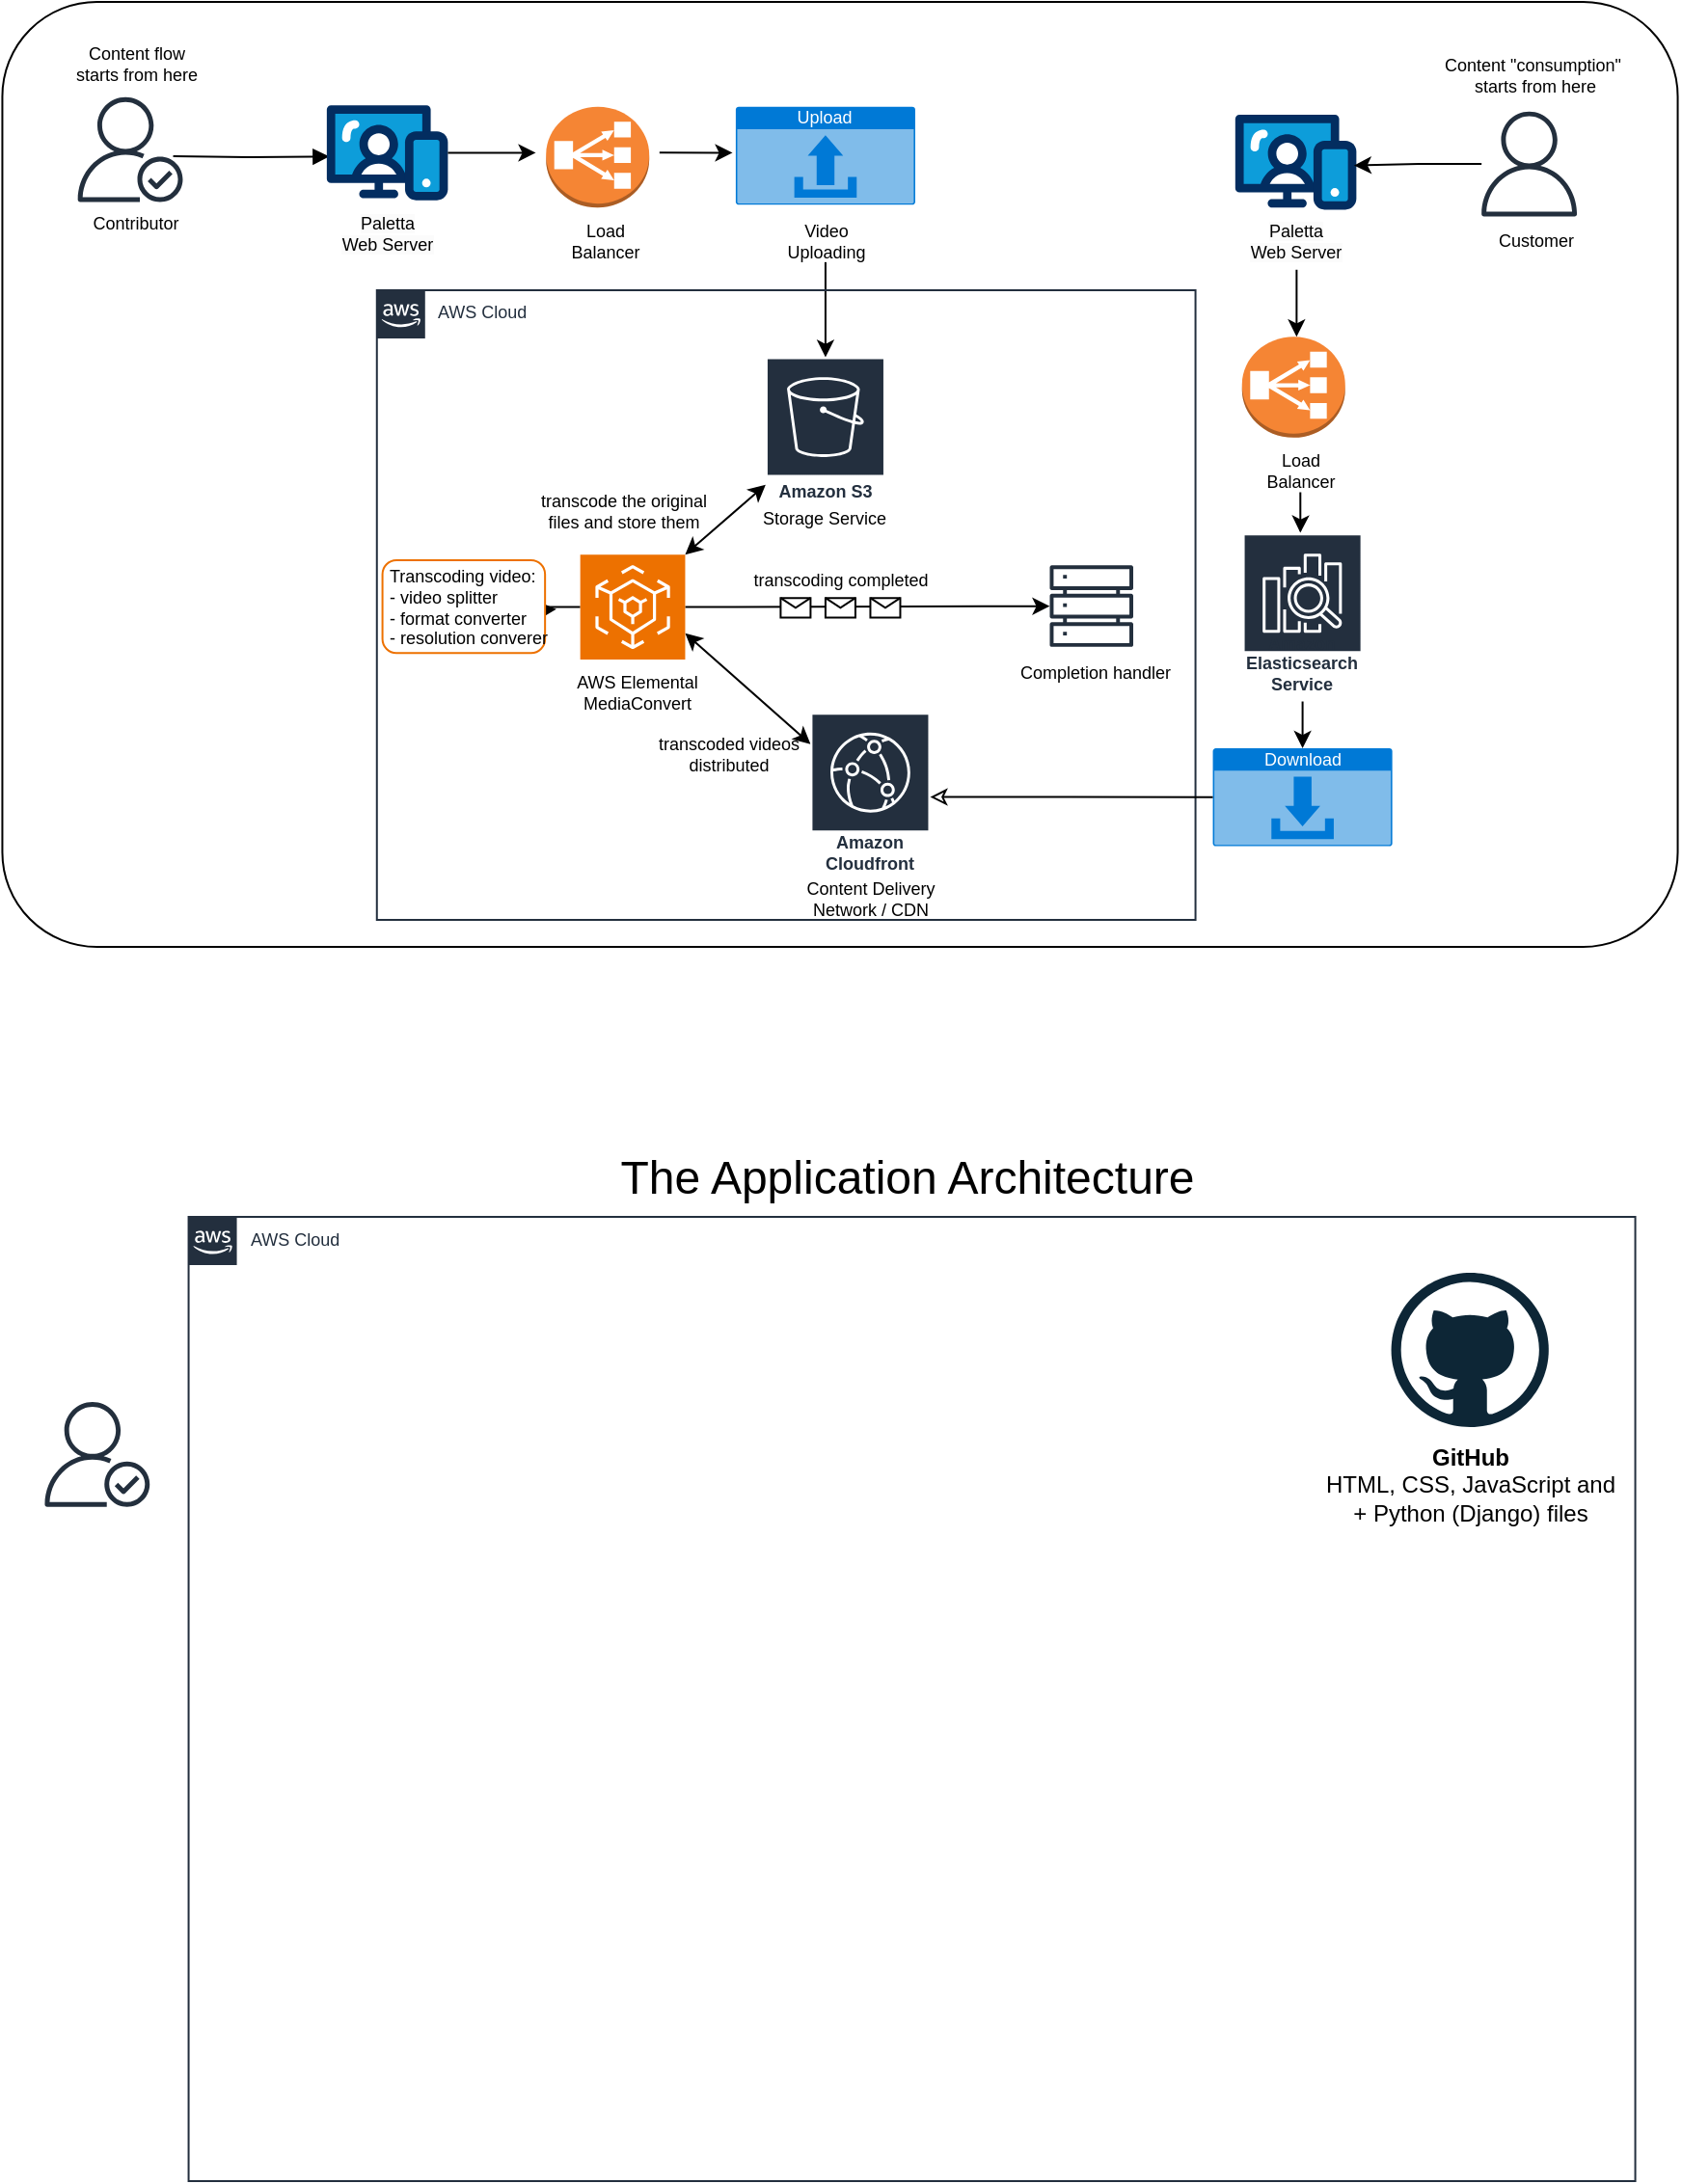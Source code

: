 <mxfile version="26.0.9">
  <diagram id="Ht1M8jgEwFfnCIfOTk4-" name="Page-1">
    <mxGraphModel dx="2398" dy="2291" grid="1" gridSize="10" guides="1" tooltips="1" connect="1" arrows="1" fold="1" page="1" pageScale="1" pageWidth="1169" pageHeight="827" math="0" shadow="0">
      <root>
        <mxCell id="0" />
        <mxCell id="1" parent="0" />
        <mxCell id="gfFQKMhCOLYtqx5cTsdk-39" value="" style="rounded=1;arcSize=10;fillColor=none;gradientColor=none;strokeWidth=1;movable=1;resizable=1;rotatable=1;deletable=1;editable=1;locked=0;connectable=1;" parent="1" vertex="1">
          <mxGeometry x="-432.78" y="-970" width="868.56" height="490" as="geometry" />
        </mxCell>
        <mxCell id="GLOCoCgIDdBbIThNCiWB-2" value="" style="sketch=0;outlineConnect=0;fontColor=#232F3E;gradientColor=none;fillColor=#232F3D;strokeColor=none;dashed=0;verticalLabelPosition=bottom;verticalAlign=top;align=center;html=1;fontSize=9;fontStyle=0;aspect=fixed;pointerEvents=1;shape=mxgraph.aws4.user;" parent="1" vertex="1">
          <mxGeometry x="331.61" y="-913.17" width="54.402" height="54.402" as="geometry" />
        </mxCell>
        <mxCell id="GLOCoCgIDdBbIThNCiWB-21" style="edgeStyle=orthogonalEdgeStyle;rounded=0;orthogonalLoop=1;jettySize=auto;html=1;exitX=0.5;exitY=1;exitDx=0;exitDy=0;fontSize=9;" parent="1" source="GLOCoCgIDdBbIThNCiWB-17" target="GLOCoCgIDdBbIThNCiWB-20" edge="1">
          <mxGeometry relative="1" as="geometry" />
        </mxCell>
        <mxCell id="GLOCoCgIDdBbIThNCiWB-32" value="" style="endArrow=classic;startArrow=classic;html=1;rounded=0;exitX=1;exitY=0;exitDx=0;exitDy=0;exitPerimeter=0;fontSize=9;" parent="1" source="gfFQKMhCOLYtqx5cTsdk-41" target="GLOCoCgIDdBbIThNCiWB-20" edge="1">
          <mxGeometry width="50" height="50" relative="1" as="geometry">
            <mxPoint x="-83.561" y="-679.048" as="sourcePoint" />
            <mxPoint x="-91.313" y="-720.411" as="targetPoint" />
          </mxGeometry>
        </mxCell>
        <mxCell id="GLOCoCgIDdBbIThNCiWB-35" value="Customer" style="text;html=1;align=center;verticalAlign=middle;whiteSpace=wrap;rounded=0;fontSize=9;" parent="1" vertex="1">
          <mxGeometry x="338.588" y="-856.567" width="46.515" height="21.77" as="geometry" />
        </mxCell>
        <mxCell id="GLOCoCgIDdBbIThNCiWB-36" value="Content &quot;consumption&quot;&amp;nbsp;&lt;div&gt;starts from here&lt;/div&gt;" style="text;html=1;align=center;verticalAlign=middle;whiteSpace=wrap;rounded=0;fontSize=9;" parent="1" vertex="1">
          <mxGeometry x="299.05" y="-942.923" width="125.59" height="21.77" as="geometry" />
        </mxCell>
        <mxCell id="GLOCoCgIDdBbIThNCiWB-51" value="" style="endArrow=classic;startArrow=classic;html=1;rounded=0;exitX=1;exitY=0.75;exitDx=0;exitDy=0;exitPerimeter=0;startFill=1;fontSize=9;" parent="1" source="gfFQKMhCOLYtqx5cTsdk-41" target="GLOCoCgIDdBbIThNCiWB-52" edge="1">
          <mxGeometry width="50" height="50" relative="1" as="geometry">
            <mxPoint x="-83.561" y="-640.587" as="sourcePoint" />
            <mxPoint x="-13.789" y="-597.046" as="targetPoint" />
          </mxGeometry>
        </mxCell>
        <mxCell id="GLOCoCgIDdBbIThNCiWB-52" value="Amazon Cloudfront" style="sketch=0;outlineConnect=0;fontColor=#232F3E;gradientColor=none;strokeColor=#ffffff;fillColor=#232F3E;dashed=0;verticalLabelPosition=middle;verticalAlign=bottom;align=center;html=1;whiteSpace=wrap;fontSize=9;fontStyle=1;spacing=3;shape=mxgraph.aws4.productIcon;prIcon=mxgraph.aws4.cloudfront;" parent="1" vertex="1">
          <mxGeometry x="-13.79" y="-601.4" width="62.02" height="87.4" as="geometry" />
        </mxCell>
        <mxCell id="GLOCoCgIDdBbIThNCiWB-53" value="" style="group;fontSize=9;" parent="1" vertex="1" connectable="0">
          <mxGeometry x="209.897" y="-796.336" width="53.492" height="80.55" as="geometry" />
        </mxCell>
        <mxCell id="GLOCoCgIDdBbIThNCiWB-54" value="" style="outlineConnect=0;dashed=0;verticalLabelPosition=bottom;verticalAlign=top;align=center;html=1;shape=mxgraph.aws3.classic_load_balancer;fillColor=#F58534;gradientColor=none;fontSize=9;" parent="GLOCoCgIDdBbIThNCiWB-53" vertex="1">
          <mxGeometry width="53.492" height="52.249" as="geometry" />
        </mxCell>
        <mxCell id="gfFQKMhCOLYtqx5cTsdk-75" style="edgeStyle=orthogonalEdgeStyle;rounded=0;orthogonalLoop=1;jettySize=auto;html=1;fontSize=9;" parent="GLOCoCgIDdBbIThNCiWB-53" source="GLOCoCgIDdBbIThNCiWB-55" edge="1">
          <mxGeometry relative="1" as="geometry">
            <mxPoint x="30.235" y="101.595" as="targetPoint" />
          </mxGeometry>
        </mxCell>
        <mxCell id="GLOCoCgIDdBbIThNCiWB-55" value="Load Balancer" style="text;html=1;align=center;verticalAlign=middle;whiteSpace=wrap;rounded=0;fontSize=9;" parent="GLOCoCgIDdBbIThNCiWB-53" vertex="1">
          <mxGeometry x="6.977" y="58.78" width="46.515" height="21.77" as="geometry" />
        </mxCell>
        <mxCell id="gfFQKMhCOLYtqx5cTsdk-5" value="Content Delivery Network / CDN" style="text;html=1;align=center;verticalAlign=middle;whiteSpace=wrap;rounded=0;fontSize=9;" parent="1" vertex="1">
          <mxGeometry x="-25.417" y="-513.996" width="85.277" height="18.868" as="geometry" />
        </mxCell>
        <mxCell id="gfFQKMhCOLYtqx5cTsdk-10" value="AWS Cloud" style="points=[[0,0],[0.25,0],[0.5,0],[0.75,0],[1,0],[1,0.25],[1,0.5],[1,0.75],[1,1],[0.75,1],[0.5,1],[0.25,1],[0,1],[0,0.75],[0,0.5],[0,0.25]];outlineConnect=0;gradientColor=none;html=1;whiteSpace=wrap;fontSize=9;fontStyle=0;container=0;pointerEvents=0;collapsible=0;recursiveResize=0;shape=mxgraph.aws4.group;grIcon=mxgraph.aws4.group_aws_cloud_alt;strokeColor=#232F3E;fillColor=none;verticalAlign=top;align=left;spacingLeft=30;fontColor=#232F3E;dashed=0;" parent="1" vertex="1">
          <mxGeometry x="-238.61" y="-820.56" width="424.39" height="326.56" as="geometry" />
        </mxCell>
        <mxCell id="gfFQKMhCOLYtqx5cTsdk-36" value="" style="group;fontSize=9;" parent="1" vertex="1" connectable="0">
          <mxGeometry x="206.408" y="-911.719" width="69.772" height="80.55" as="geometry" />
        </mxCell>
        <mxCell id="gfFQKMhCOLYtqx5cTsdk-34" value="" style="verticalLabelPosition=bottom;aspect=fixed;html=1;shape=mxgraph.salesforce.web;fontSize=9;" parent="gfFQKMhCOLYtqx5cTsdk-36" vertex="1">
          <mxGeometry width="62.771" height="49.589" as="geometry" />
        </mxCell>
        <mxCell id="gfFQKMhCOLYtqx5cTsdk-70" style="edgeStyle=orthogonalEdgeStyle;rounded=0;orthogonalLoop=1;jettySize=auto;html=1;fontSize=9;" parent="gfFQKMhCOLYtqx5cTsdk-36" source="gfFQKMhCOLYtqx5cTsdk-35" edge="1">
          <mxGeometry relative="1" as="geometry">
            <mxPoint x="31.785" y="115.383" as="targetPoint" />
          </mxGeometry>
        </mxCell>
        <mxCell id="gfFQKMhCOLYtqx5cTsdk-35" value="&lt;span style=&quot;color: rgb(0, 0, 0); font-family: Helvetica; font-style: normal; font-variant-ligatures: normal; font-variant-caps: normal; font-weight: 400; letter-spacing: normal; orphans: 2; text-indent: 0px; text-transform: none; widows: 2; word-spacing: 0px; -webkit-text-stroke-width: 0px; white-space: normal; background-color: rgb(251, 251, 251); text-decoration-thickness: initial; text-decoration-style: initial; text-decoration-color: initial; float: none; display: inline !important;&quot;&gt;Paletta&lt;/span&gt;&lt;div style=&quot;forced-color-adjust: none; color: rgb(0, 0, 0); font-family: Helvetica; font-style: normal; font-variant-ligatures: normal; font-variant-caps: normal; font-weight: 400; letter-spacing: normal; orphans: 2; text-indent: 0px; text-transform: none; widows: 2; word-spacing: 0px; -webkit-text-stroke-width: 0px; white-space: normal; background-color: rgb(251, 251, 251); text-decoration-thickness: initial; text-decoration-style: initial; text-decoration-color: initial;&quot;&gt;Web Server&lt;/div&gt;" style="text;whiteSpace=wrap;html=1;align=center;verticalAlign=middle;fontSize=9;" parent="gfFQKMhCOLYtqx5cTsdk-36" vertex="1">
          <mxGeometry x="0.775" y="51.523" width="62.02" height="29.027" as="geometry" />
        </mxCell>
        <mxCell id="gfFQKMhCOLYtqx5cTsdk-37" style="edgeStyle=orthogonalEdgeStyle;rounded=0;orthogonalLoop=1;jettySize=auto;html=1;entryX=0.98;entryY=0.535;entryDx=0;entryDy=0;entryPerimeter=0;fontSize=9;" parent="1" source="GLOCoCgIDdBbIThNCiWB-2" target="gfFQKMhCOLYtqx5cTsdk-34" edge="1">
          <mxGeometry relative="1" as="geometry" />
        </mxCell>
        <mxCell id="gfFQKMhCOLYtqx5cTsdk-45" value="" style="group;fontSize=9;" parent="1" vertex="1" connectable="0">
          <mxGeometry x="-48.67" y="-785.72" width="85.28" height="101.72" as="geometry" />
        </mxCell>
        <mxCell id="GLOCoCgIDdBbIThNCiWB-20" value="Amazon S3" style="sketch=0;outlineConnect=0;fontColor=#232F3E;gradientColor=none;strokeColor=#ffffff;fillColor=#232F3E;dashed=0;verticalLabelPosition=middle;verticalAlign=bottom;align=center;html=1;whiteSpace=wrap;fontSize=9;fontStyle=1;spacing=3;shape=mxgraph.aws4.productIcon;prIcon=mxgraph.aws4.s3;" parent="gfFQKMhCOLYtqx5cTsdk-45" vertex="1">
          <mxGeometry x="11.629" width="62.022" height="78.246" as="geometry" />
        </mxCell>
        <mxCell id="gfFQKMhCOLYtqx5cTsdk-42" value="Storage Service" style="text;html=1;align=center;verticalAlign=middle;whiteSpace=wrap;rounded=0;fontSize=9;" parent="gfFQKMhCOLYtqx5cTsdk-45" vertex="1">
          <mxGeometry y="71.716" width="85.28" height="23.474" as="geometry" />
        </mxCell>
        <mxCell id="gfFQKMhCOLYtqx5cTsdk-30" value="" style="endArrow=classic;html=1;rounded=0;exitX=1;exitY=0.5;exitDx=0;exitDy=0;exitPerimeter=0;fontSize=9;" parent="1" source="gfFQKMhCOLYtqx5cTsdk-41" target="gfFQKMhCOLYtqx5cTsdk-53" edge="1">
          <mxGeometry width="50" height="50" relative="1" as="geometry">
            <mxPoint x="-37.046" y="-657.278" as="sourcePoint" />
            <mxPoint x="94.746" y="-655.1" as="targetPoint" />
          </mxGeometry>
        </mxCell>
        <mxCell id="gfFQKMhCOLYtqx5cTsdk-24" value="" style="shape=message;html=1;outlineConnect=0;fontSize=9;" parent="1" vertex="1">
          <mxGeometry x="-29.293" y="-660.906" width="15.505" height="10.159" as="geometry" />
        </mxCell>
        <mxCell id="gfFQKMhCOLYtqx5cTsdk-28" value="" style="shape=message;html=1;outlineConnect=0;fontSize=9;" parent="1" vertex="1">
          <mxGeometry x="17.224" y="-660.906" width="15.505" height="10.159" as="geometry" />
        </mxCell>
        <mxCell id="gfFQKMhCOLYtqx5cTsdk-29" value="" style="shape=message;html=1;outlineConnect=0;fontSize=9;" parent="1" vertex="1">
          <mxGeometry x="-6.035" y="-660.906" width="15.505" height="10.159" as="geometry" />
        </mxCell>
        <mxCell id="gfFQKMhCOLYtqx5cTsdk-44" value="" style="group;fontSize=9;" parent="1" vertex="1" connectable="0">
          <mxGeometry x="-145.581" y="-683.402" width="85.277" height="82.002" as="geometry" />
        </mxCell>
        <mxCell id="gfFQKMhCOLYtqx5cTsdk-61" style="edgeStyle=orthogonalEdgeStyle;rounded=0;orthogonalLoop=1;jettySize=auto;html=1;fontSize=9;" parent="gfFQKMhCOLYtqx5cTsdk-44" source="gfFQKMhCOLYtqx5cTsdk-41" edge="1">
          <mxGeometry relative="1" as="geometry">
            <mxPoint y="28.301" as="targetPoint" />
          </mxGeometry>
        </mxCell>
        <mxCell id="gfFQKMhCOLYtqx5cTsdk-41" value="" style="sketch=0;points=[[0,0,0],[0.25,0,0],[0.5,0,0],[0.75,0,0],[1,0,0],[0,1,0],[0.25,1,0],[0.5,1,0],[0.75,1,0],[1,1,0],[0,0.25,0],[0,0.5,0],[0,0.75,0],[1,0.25,0],[1,0.5,0],[1,0.75,0]];outlineConnect=0;fontColor=#232F3E;fillColor=#ED7100;strokeColor=#ffffff;dashed=0;verticalLabelPosition=bottom;verticalAlign=top;align=center;html=1;fontSize=9;fontStyle=0;aspect=fixed;shape=mxgraph.aws4.resourceIcon;resIcon=mxgraph.aws4.elemental_mediaconvert;" parent="gfFQKMhCOLYtqx5cTsdk-44" vertex="1">
          <mxGeometry x="12.404" width="54.402" height="54.402" as="geometry" />
        </mxCell>
        <mxCell id="gfFQKMhCOLYtqx5cTsdk-43" value="AWS Elemental MediaConvert" style="text;html=1;align=center;verticalAlign=middle;whiteSpace=wrap;rounded=0;fontSize=9;" parent="gfFQKMhCOLYtqx5cTsdk-44" vertex="1">
          <mxGeometry y="60.231" width="85.277" height="21.77" as="geometry" />
        </mxCell>
        <mxCell id="gfFQKMhCOLYtqx5cTsdk-49" value="transcoding completed" style="text;html=1;align=center;verticalAlign=middle;whiteSpace=wrap;rounded=0;fontSize=9;" parent="1" vertex="1">
          <mxGeometry x="-48.287" y="-679.774" width="100.007" height="18.868" as="geometry" />
        </mxCell>
        <mxCell id="gfFQKMhCOLYtqx5cTsdk-51" value="transcode the original files and store them" style="text;html=1;align=center;verticalAlign=middle;whiteSpace=wrap;rounded=0;fontSize=9;" parent="1" vertex="1">
          <mxGeometry x="-161.085" y="-720.411" width="100.782" height="29.027" as="geometry" />
        </mxCell>
        <mxCell id="gfFQKMhCOLYtqx5cTsdk-52" value="transcoded videos distributed" style="text;html=1;align=center;verticalAlign=middle;whiteSpace=wrap;rounded=0;fontSize=9;" parent="1" vertex="1">
          <mxGeometry x="-106.043" y="-589.789" width="100.007" height="18.868" as="geometry" />
        </mxCell>
        <mxCell id="gfFQKMhCOLYtqx5cTsdk-53" value="" style="sketch=0;outlineConnect=0;fontColor=#232F3E;gradientColor=none;fillColor=#232F3D;strokeColor=none;dashed=0;verticalLabelPosition=bottom;verticalAlign=top;align=center;html=1;fontSize=9;fontStyle=0;aspect=fixed;pointerEvents=1;shape=mxgraph.aws4.servers;" parent="1" vertex="1">
          <mxGeometry x="110.251" y="-678.322" width="43.242" height="43.242" as="geometry" />
        </mxCell>
        <mxCell id="gfFQKMhCOLYtqx5cTsdk-54" value="Completion handler" style="text;html=1;align=center;verticalAlign=middle;whiteSpace=wrap;rounded=0;fontSize=9;" parent="1" vertex="1">
          <mxGeometry x="84.28" y="-631.879" width="100.007" height="18.868" as="geometry" />
        </mxCell>
        <mxCell id="gfFQKMhCOLYtqx5cTsdk-58" value="" style="rounded=1;whiteSpace=wrap;html=1;rotation=90;strokeColor=light-dark(#ed7100, #ededed);fontSize=9;" parent="1" vertex="1">
          <mxGeometry x="-217.62" y="-698.61" width="48.1" height="84.28" as="geometry" />
        </mxCell>
        <mxCell id="gfFQKMhCOLYtqx5cTsdk-59" value="&lt;span&gt;Transcoding video:&lt;/span&gt;&lt;div&gt;&lt;span&gt;- video splitter&lt;/span&gt;&lt;/div&gt;&lt;div&gt;&lt;span&gt;- format converter&lt;/span&gt;&lt;/div&gt;&lt;div&gt;&lt;span&gt;- resolution converer&lt;/span&gt;&lt;/div&gt;" style="text;html=1;align=left;verticalAlign=middle;whiteSpace=wrap;rounded=0;fontSize=9;" parent="1" vertex="1">
          <mxGeometry x="-233.959" y="-673.968" width="88.378" height="36.284" as="geometry" />
        </mxCell>
        <mxCell id="gfFQKMhCOLYtqx5cTsdk-68" value="Download" style="html=1;whiteSpace=wrap;strokeColor=none;fillColor=#0079D6;labelPosition=center;verticalLabelPosition=middle;verticalAlign=top;align=center;fontSize=9;outlineConnect=0;spacingTop=-6;fontColor=#FFFFFF;sketch=0;shape=mxgraph.sitemap.download;" parent="1" vertex="1">
          <mxGeometry x="194.779" y="-582.987" width="93.03" height="50.797" as="geometry" />
        </mxCell>
        <mxCell id="gfFQKMhCOLYtqx5cTsdk-73" style="edgeStyle=orthogonalEdgeStyle;rounded=0;orthogonalLoop=1;jettySize=auto;html=1;entryX=0;entryY=0.5;entryDx=0;entryDy=0;entryPerimeter=0;startArrow=classic;startFill=0;endArrow=none;fontSize=9;" parent="1" source="GLOCoCgIDdBbIThNCiWB-52" target="gfFQKMhCOLYtqx5cTsdk-68" edge="1">
          <mxGeometry relative="1" as="geometry" />
        </mxCell>
        <mxCell id="gfFQKMhCOLYtqx5cTsdk-74" value="Amazon Elasticsearch Service" style="sketch=0;outlineConnect=0;fontColor=#232F3E;gradientColor=none;strokeColor=#ffffff;fillColor=#232F3E;dashed=0;verticalLabelPosition=middle;verticalAlign=bottom;align=center;html=1;whiteSpace=wrap;fontSize=9;fontStyle=1;spacing=3;shape=mxgraph.aws4.productIcon;prIcon=mxgraph.aws4.elasticsearch_service;" parent="1" vertex="1">
          <mxGeometry x="210.284" y="-694.378" width="62.02" height="87.081" as="geometry" />
        </mxCell>
        <mxCell id="gfFQKMhCOLYtqx5cTsdk-76" style="edgeStyle=orthogonalEdgeStyle;rounded=0;orthogonalLoop=1;jettySize=auto;html=1;entryX=0.5;entryY=0;entryDx=0;entryDy=0;entryPerimeter=0;fontSize=9;" parent="1" source="gfFQKMhCOLYtqx5cTsdk-74" target="gfFQKMhCOLYtqx5cTsdk-68" edge="1">
          <mxGeometry relative="1" as="geometry" />
        </mxCell>
        <mxCell id="GLOCoCgIDdBbIThNCiWB-1" value="" style="sketch=0;outlineConnect=0;fontColor=#232F3E;gradientColor=none;fillColor=#232F3D;strokeColor=none;dashed=0;verticalLabelPosition=bottom;verticalAlign=top;align=center;html=1;fontSize=9;fontStyle=0;aspect=fixed;pointerEvents=1;shape=mxgraph.aws4.authenticated_user;" parent="1" vertex="1">
          <mxGeometry x="-393.66" y="-920.626" width="54.402" height="54.402" as="geometry" />
        </mxCell>
        <mxCell id="GLOCoCgIDdBbIThNCiWB-3" value="Content flow&lt;div&gt;starts from here&lt;/div&gt;" style="text;html=1;align=center;verticalAlign=middle;whiteSpace=wrap;rounded=0;fontSize=9;" parent="1" vertex="1">
          <mxGeometry x="-426.22" y="-949" width="125.59" height="21.77" as="geometry" />
        </mxCell>
        <mxCell id="GLOCoCgIDdBbIThNCiWB-7" value="Contributor" style="text;html=1;align=center;verticalAlign=middle;whiteSpace=wrap;rounded=0;fontSize=9;" parent="1" vertex="1">
          <mxGeometry x="-386.682" y="-865.547" width="46.515" height="21.77" as="geometry" />
        </mxCell>
        <mxCell id="GLOCoCgIDdBbIThNCiWB-8" value="" style="edgeStyle=orthogonalEdgeStyle;html=1;endArrow=block;elbow=vertical;startArrow=none;endFill=1;strokeColor=#000000;rounded=0;entryX=0.02;entryY=0.54;entryDx=0;entryDy=0;fontSize=9;entryPerimeter=0;" parent="1" target="gfFQKMhCOLYtqx5cTsdk-11" edge="1">
          <mxGeometry width="100" relative="1" as="geometry">
            <mxPoint x="-344.22" y="-890" as="sourcePoint" />
            <mxPoint x="-269.62" y="-890.22" as="targetPoint" />
          </mxGeometry>
        </mxCell>
        <mxCell id="GLOCoCgIDdBbIThNCiWB-16" value="" style="group;fontSize=9;" parent="1" vertex="1" connectable="0">
          <mxGeometry x="-156.22" y="-919" width="64.13" height="83.934" as="geometry" />
        </mxCell>
        <mxCell id="gfFQKMhCOLYtqx5cTsdk-80" style="edgeStyle=orthogonalEdgeStyle;rounded=0;orthogonalLoop=1;jettySize=auto;html=1;" parent="GLOCoCgIDdBbIThNCiWB-16" edge="1">
          <mxGeometry relative="1" as="geometry">
            <mxPoint x="102" y="27.221" as="targetPoint" />
            <mxPoint x="64.13" y="27.174" as="sourcePoint" />
          </mxGeometry>
        </mxCell>
        <mxCell id="GLOCoCgIDdBbIThNCiWB-12" value="Load Balancer" style="text;html=1;align=center;verticalAlign=middle;whiteSpace=wrap;rounded=0;fontSize=9;" parent="GLOCoCgIDdBbIThNCiWB-16" vertex="1">
          <mxGeometry x="8.365" y="61.246" width="55.765" height="22.684" as="geometry" />
        </mxCell>
        <mxCell id="gfFQKMhCOLYtqx5cTsdk-82" value="" style="group;fontSize=9;" parent="GLOCoCgIDdBbIThNCiWB-16" vertex="1" connectable="0">
          <mxGeometry x="5.317" y="3.384" width="53.492" height="80.55" as="geometry" />
        </mxCell>
        <mxCell id="gfFQKMhCOLYtqx5cTsdk-83" value="" style="outlineConnect=0;dashed=0;verticalLabelPosition=bottom;verticalAlign=top;align=center;html=1;shape=mxgraph.aws3.classic_load_balancer;fillColor=#F58534;gradientColor=none;fontSize=9;" parent="gfFQKMhCOLYtqx5cTsdk-82" vertex="1">
          <mxGeometry width="53.492" height="52.249" as="geometry" />
        </mxCell>
        <mxCell id="GLOCoCgIDdBbIThNCiWB-19" value="" style="group;fontSize=9;" parent="1" vertex="1" connectable="0">
          <mxGeometry x="-52.551" y="-915.619" width="93.03" height="80.55" as="geometry" />
        </mxCell>
        <mxCell id="GLOCoCgIDdBbIThNCiWB-13" value="Upload" style="html=1;whiteSpace=wrap;strokeColor=none;fillColor=#0079D6;labelPosition=center;verticalLabelPosition=middle;verticalAlign=top;align=center;fontSize=9;outlineConnect=0;spacingTop=-6;fontColor=#FFFFFF;sketch=0;shape=mxgraph.sitemap.upload;" parent="GLOCoCgIDdBbIThNCiWB-19" vertex="1">
          <mxGeometry width="93.03" height="50.797" as="geometry" />
        </mxCell>
        <mxCell id="GLOCoCgIDdBbIThNCiWB-17" value="Video Uploading" style="text;html=1;align=center;verticalAlign=middle;whiteSpace=wrap;rounded=0;fontSize=9;" parent="GLOCoCgIDdBbIThNCiWB-19" vertex="1">
          <mxGeometry x="23.257" y="58.78" width="46.515" height="21.77" as="geometry" />
        </mxCell>
        <mxCell id="gfFQKMhCOLYtqx5cTsdk-11" value="" style="verticalLabelPosition=bottom;aspect=fixed;html=1;shape=mxgraph.salesforce.web;fontSize=9;" parent="1" vertex="1">
          <mxGeometry x="-264.569" y="-916.579" width="62.771" height="49.589" as="geometry" />
        </mxCell>
        <mxCell id="gfFQKMhCOLYtqx5cTsdk-12" value="&lt;span style=&quot;color: rgb(0, 0, 0); font-family: Helvetica; font-style: normal; font-variant-ligatures: normal; font-variant-caps: normal; font-weight: 400; letter-spacing: normal; orphans: 2; text-indent: 0px; text-transform: none; widows: 2; word-spacing: 0px; -webkit-text-stroke-width: 0px; white-space: normal; background-color: rgb(251, 251, 251); text-decoration-thickness: initial; text-decoration-style: initial; text-decoration-color: initial; float: none; display: inline !important;&quot;&gt;Paletta&lt;/span&gt;&lt;div style=&quot;forced-color-adjust: none; color: rgb(0, 0, 0); font-family: Helvetica; font-style: normal; font-variant-ligatures: normal; font-variant-caps: normal; font-weight: 400; letter-spacing: normal; orphans: 2; text-indent: 0px; text-transform: none; widows: 2; word-spacing: 0px; -webkit-text-stroke-width: 0px; white-space: normal; background-color: rgb(251, 251, 251); text-decoration-thickness: initial; text-decoration-style: initial; text-decoration-color: initial;&quot;&gt;Web Server&lt;/div&gt;" style="text;whiteSpace=wrap;html=1;align=center;verticalAlign=middle;fontSize=9;" parent="1" vertex="1">
          <mxGeometry x="-264.193" y="-864.096" width="62.02" height="29.027" as="geometry" />
        </mxCell>
        <mxCell id="gfFQKMhCOLYtqx5cTsdk-13" style="edgeStyle=orthogonalEdgeStyle;rounded=0;orthogonalLoop=1;jettySize=auto;html=1;entryX=0;entryY=0.5;entryDx=0;entryDy=0;entryPerimeter=0;fontSize=9;" parent="1" source="gfFQKMhCOLYtqx5cTsdk-11" edge="1">
          <mxGeometry relative="1" as="geometry">
            <mxPoint x="-156.22" y="-891.779" as="targetPoint" />
          </mxGeometry>
        </mxCell>
        <mxCell id="HBuwleQhBsqvpbAP7FEj-58" value="AWS Cloud" style="points=[[0,0],[0.25,0],[0.5,0],[0.75,0],[1,0],[1,0.25],[1,0.5],[1,0.75],[1,1],[0.75,1],[0.5,1],[0.25,1],[0,1],[0,0.75],[0,0.5],[0,0.25]];outlineConnect=0;gradientColor=none;html=1;whiteSpace=wrap;fontSize=9;fontStyle=0;container=0;pointerEvents=0;collapsible=0;recursiveResize=0;shape=mxgraph.aws4.group;grIcon=mxgraph.aws4.group_aws_cloud_alt;strokeColor=#232F3E;fillColor=none;verticalAlign=top;align=left;spacingLeft=30;fontColor=#232F3E;dashed=0;" vertex="1" parent="1">
          <mxGeometry x="-336.22" y="-340" width="750" height="500" as="geometry" />
        </mxCell>
        <mxCell id="HBuwleQhBsqvpbAP7FEj-59" value="&lt;font style=&quot;font-size: 24px;&quot;&gt;The Application Architecture&lt;/font&gt;" style="text;html=1;align=center;verticalAlign=middle;resizable=0;points=[];autosize=1;strokeColor=none;fillColor=none;" vertex="1" parent="1">
          <mxGeometry x="-123.59" y="-380" width="320" height="40" as="geometry" />
        </mxCell>
        <mxCell id="HBuwleQhBsqvpbAP7FEj-60" value="" style="sketch=0;outlineConnect=0;fontColor=#232F3E;gradientColor=none;fillColor=#232F3D;strokeColor=none;dashed=0;verticalLabelPosition=bottom;verticalAlign=top;align=center;html=1;fontSize=9;fontStyle=0;aspect=fixed;pointerEvents=1;shape=mxgraph.aws4.authenticated_user;" vertex="1" parent="1">
          <mxGeometry x="-410.78" y="-243.996" width="54.402" height="54.402" as="geometry" />
        </mxCell>
        <mxCell id="HBuwleQhBsqvpbAP7FEj-64" value="" style="dashed=0;outlineConnect=0;html=1;align=center;labelPosition=center;verticalLabelPosition=bottom;verticalAlign=top;shape=mxgraph.weblogos.github" vertex="1" parent="1">
          <mxGeometry x="287.28" y="-311" width="81.61" height="80" as="geometry" />
        </mxCell>
        <mxCell id="HBuwleQhBsqvpbAP7FEj-69" value="&lt;b&gt;GitHub&lt;/b&gt;&lt;div&gt;HTML, CSS, JavaScript and&lt;br&gt;+ Python (Django) files&lt;/div&gt;" style="text;html=1;align=center;verticalAlign=middle;whiteSpace=wrap;rounded=0;" vertex="1" parent="1">
          <mxGeometry x="248.59" y="-216" width="159" height="30" as="geometry" />
        </mxCell>
      </root>
    </mxGraphModel>
  </diagram>
</mxfile>
